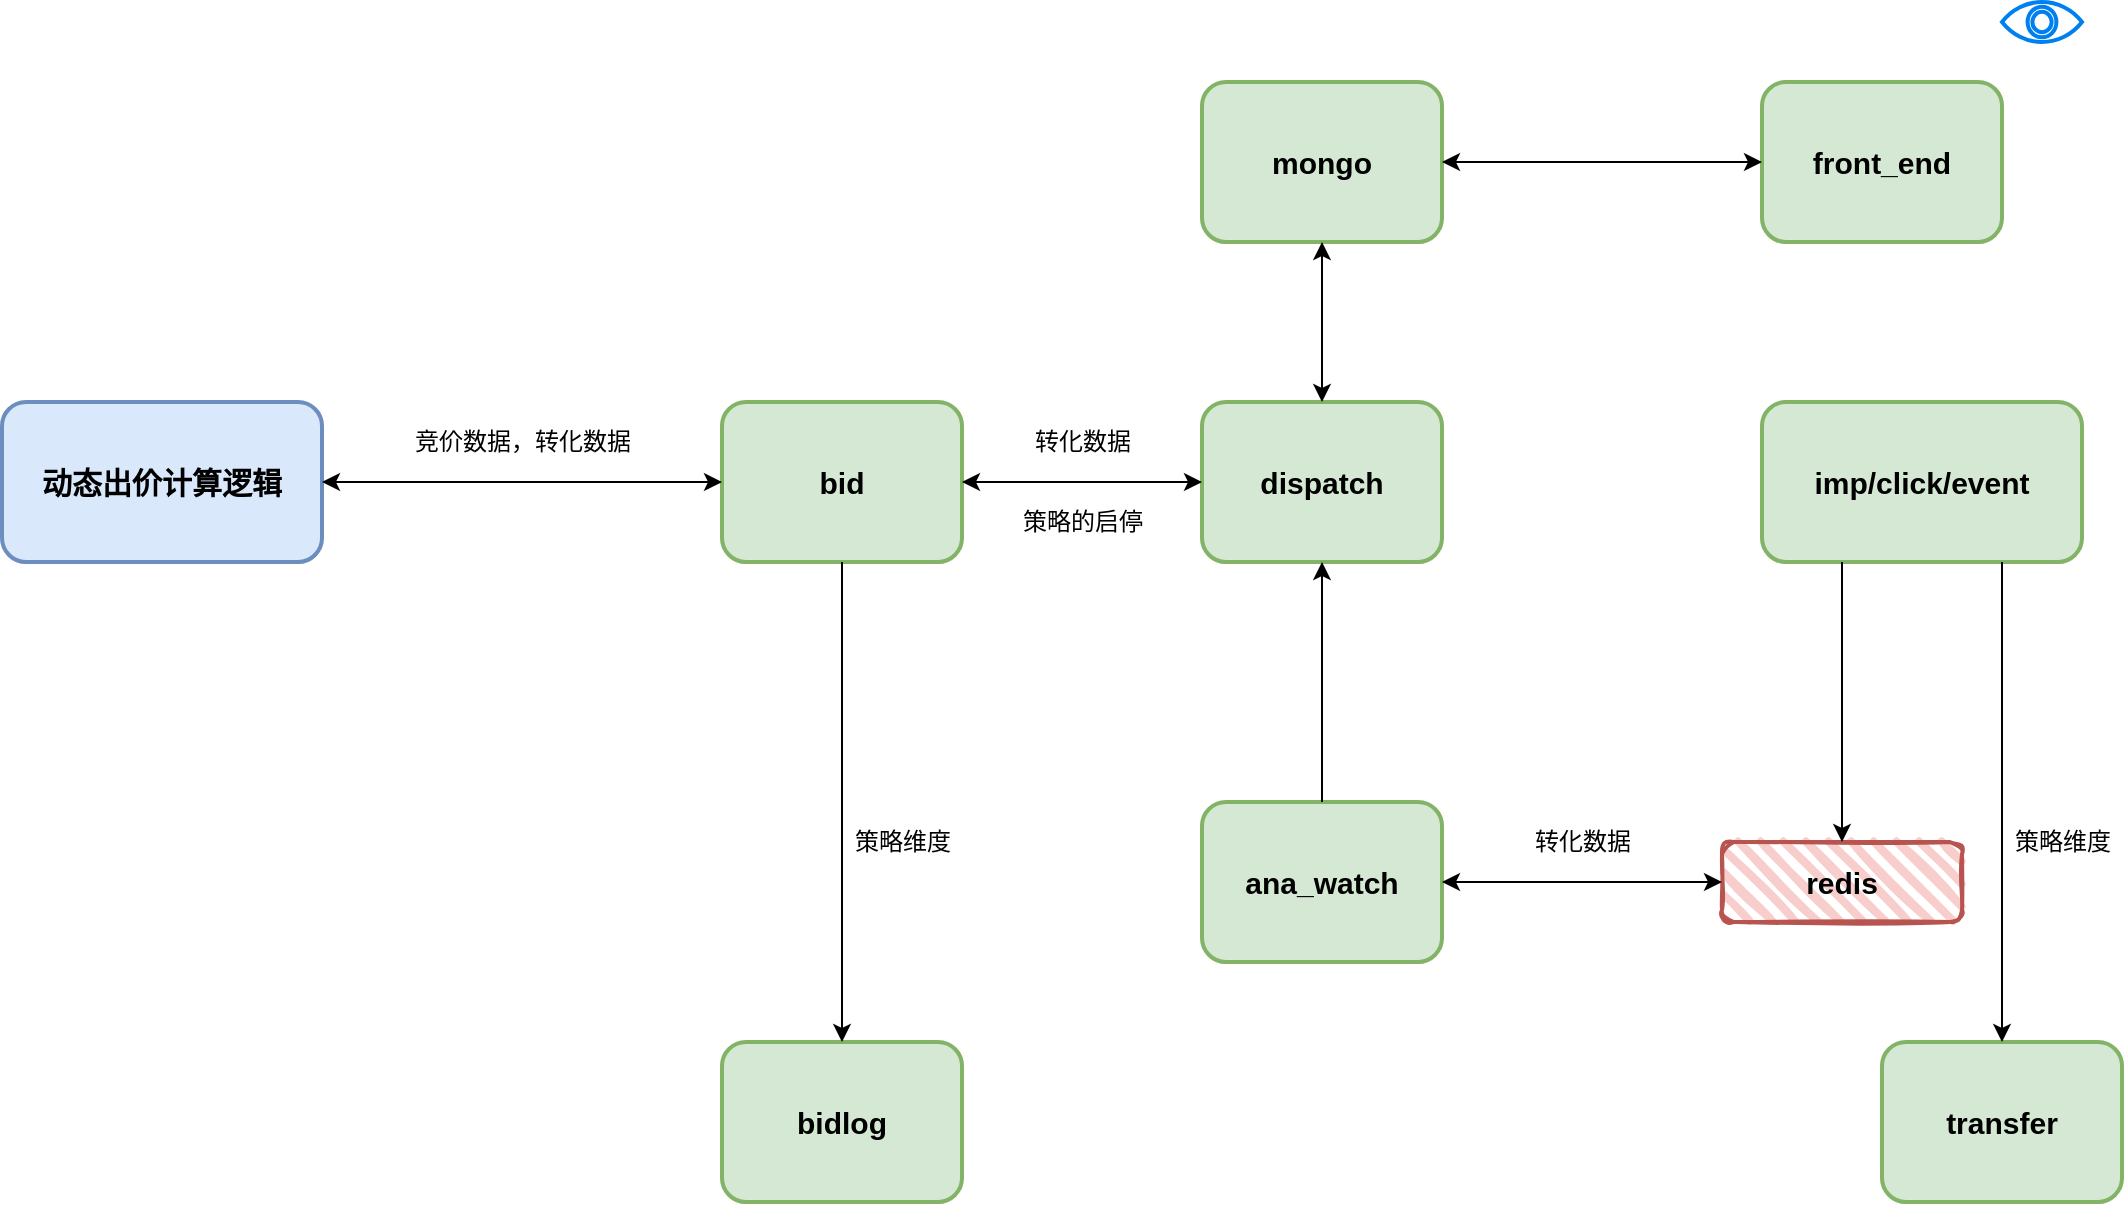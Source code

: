 <mxfile version="21.6.9" type="github">
  <diagram name="第 1 页" id="_uQN_7atDGiNSejN_JOg">
    <mxGraphModel dx="2261" dy="1968" grid="1" gridSize="10" guides="1" tooltips="1" connect="1" arrows="1" fold="1" page="1" pageScale="1" pageWidth="827" pageHeight="1169" math="0" shadow="0">
      <root>
        <mxCell id="0" />
        <mxCell id="1" parent="0" />
        <mxCell id="BLwkt3QH4of1J2cDB1tl-2" value="&lt;b&gt;&lt;font style=&quot;font-size: 15px;&quot;&gt;动态出价计算逻辑&lt;/font&gt;&lt;/b&gt;" style="rounded=1;whiteSpace=wrap;html=1;strokeWidth=2;fillWeight=4;hachureGap=8;hachureAngle=45;fillColor=#dae8fc;strokeColor=#6c8ebf;" vertex="1" parent="1">
          <mxGeometry x="-280" y="80" width="160" height="80" as="geometry" />
        </mxCell>
        <mxCell id="BLwkt3QH4of1J2cDB1tl-3" value="&lt;b&gt;&lt;font style=&quot;font-size: 15px;&quot;&gt;bid&lt;/font&gt;&lt;/b&gt;" style="rounded=1;whiteSpace=wrap;html=1;strokeWidth=2;fillWeight=4;hachureGap=8;hachureAngle=45;fillColor=#d5e8d4;strokeColor=#82b366;" vertex="1" parent="1">
          <mxGeometry x="80" y="80" width="120" height="80" as="geometry" />
        </mxCell>
        <mxCell id="BLwkt3QH4of1J2cDB1tl-5" value="&lt;span style=&quot;font-size: 15px;&quot;&gt;&lt;b&gt;bidlog&lt;/b&gt;&lt;/span&gt;" style="rounded=1;whiteSpace=wrap;html=1;strokeWidth=2;fillWeight=4;hachureGap=8;hachureAngle=45;fillColor=#d5e8d4;strokeColor=#82b366;" vertex="1" parent="1">
          <mxGeometry x="80" y="400" width="120" height="80" as="geometry" />
        </mxCell>
        <mxCell id="BLwkt3QH4of1J2cDB1tl-8" value="" style="endArrow=classic;startArrow=classic;html=1;rounded=0;strokeWidth=1;" edge="1" parent="1" target="BLwkt3QH4of1J2cDB1tl-2">
          <mxGeometry width="50" height="50" relative="1" as="geometry">
            <mxPoint x="80" y="120" as="sourcePoint" />
            <mxPoint x="460" y="200" as="targetPoint" />
          </mxGeometry>
        </mxCell>
        <mxCell id="BLwkt3QH4of1J2cDB1tl-9" value="竞价数据，转化数据" style="text;strokeColor=none;fillColor=none;html=1;fontSize=12;fontStyle=0;verticalAlign=middle;align=center;" vertex="1" parent="1">
          <mxGeometry x="-80" y="80" width="120" height="40" as="geometry" />
        </mxCell>
        <mxCell id="BLwkt3QH4of1J2cDB1tl-11" value="&lt;span style=&quot;font-size: 15px;&quot;&gt;&lt;b&gt;imp/click/event&lt;/b&gt;&lt;/span&gt;" style="rounded=1;whiteSpace=wrap;html=1;strokeWidth=2;fillWeight=4;hachureGap=8;hachureAngle=45;fillColor=#d5e8d4;strokeColor=#82b366;" vertex="1" parent="1">
          <mxGeometry x="600" y="80" width="160" height="80" as="geometry" />
        </mxCell>
        <mxCell id="BLwkt3QH4of1J2cDB1tl-12" value="redis" style="rounded=1;whiteSpace=wrap;html=1;strokeWidth=2;fillWeight=4;hachureGap=8;hachureAngle=45;fillColor=#f8cecc;sketch=1;strokeColor=#b85450;fontStyle=1;fontSize=15;" vertex="1" parent="1">
          <mxGeometry x="580" y="300" width="120" height="40" as="geometry" />
        </mxCell>
        <mxCell id="BLwkt3QH4of1J2cDB1tl-13" value="&lt;span style=&quot;font-size: 15px;&quot;&gt;&lt;b&gt;dispatch&lt;/b&gt;&lt;/span&gt;" style="rounded=1;whiteSpace=wrap;html=1;strokeWidth=2;fillWeight=4;hachureGap=8;hachureAngle=45;fillColor=#d5e8d4;strokeColor=#82b366;" vertex="1" parent="1">
          <mxGeometry x="320" y="80" width="120" height="80" as="geometry" />
        </mxCell>
        <mxCell id="BLwkt3QH4of1J2cDB1tl-15" value="" style="endArrow=classic;html=1;rounded=0;exitX=0.25;exitY=1;exitDx=0;exitDy=0;entryX=0.5;entryY=0;entryDx=0;entryDy=0;" edge="1" parent="1" source="BLwkt3QH4of1J2cDB1tl-11" target="BLwkt3QH4of1J2cDB1tl-12">
          <mxGeometry width="50" height="50" relative="1" as="geometry">
            <mxPoint x="220" y="490" as="sourcePoint" />
            <mxPoint x="270" y="440" as="targetPoint" />
          </mxGeometry>
        </mxCell>
        <mxCell id="BLwkt3QH4of1J2cDB1tl-16" value="&lt;span style=&quot;font-size: 15px;&quot;&gt;&lt;b&gt;ana_watch&lt;/b&gt;&lt;/span&gt;" style="rounded=1;whiteSpace=wrap;html=1;strokeWidth=2;fillWeight=4;hachureGap=8;hachureAngle=45;fillColor=#d5e8d4;strokeColor=#82b366;" vertex="1" parent="1">
          <mxGeometry x="320" y="280" width="120" height="80" as="geometry" />
        </mxCell>
        <mxCell id="BLwkt3QH4of1J2cDB1tl-17" value="" style="endArrow=classic;html=1;rounded=0;exitX=0.5;exitY=0;exitDx=0;exitDy=0;entryX=0.5;entryY=1;entryDx=0;entryDy=0;" edge="1" parent="1" source="BLwkt3QH4of1J2cDB1tl-16" target="BLwkt3QH4of1J2cDB1tl-13">
          <mxGeometry width="50" height="50" relative="1" as="geometry">
            <mxPoint x="690" y="170" as="sourcePoint" />
            <mxPoint x="690" y="250" as="targetPoint" />
          </mxGeometry>
        </mxCell>
        <mxCell id="BLwkt3QH4of1J2cDB1tl-18" value="" style="endArrow=classic;startArrow=classic;html=1;rounded=0;strokeWidth=1;exitX=1;exitY=0.5;exitDx=0;exitDy=0;entryX=0;entryY=0.5;entryDx=0;entryDy=0;" edge="1" parent="1" source="BLwkt3QH4of1J2cDB1tl-16" target="BLwkt3QH4of1J2cDB1tl-12">
          <mxGeometry width="50" height="50" relative="1" as="geometry">
            <mxPoint x="520" y="590" as="sourcePoint" />
            <mxPoint x="570" y="540" as="targetPoint" />
          </mxGeometry>
        </mxCell>
        <mxCell id="BLwkt3QH4of1J2cDB1tl-19" value="转化数据" style="text;strokeColor=none;fillColor=none;html=1;fontSize=12;fontStyle=0;verticalAlign=middle;align=center;" vertex="1" parent="1">
          <mxGeometry x="450" y="280" width="120" height="40" as="geometry" />
        </mxCell>
        <mxCell id="BLwkt3QH4of1J2cDB1tl-20" value="&lt;span style=&quot;font-size: 15px;&quot;&gt;&lt;b&gt;mongo&lt;/b&gt;&lt;/span&gt;" style="rounded=1;whiteSpace=wrap;html=1;strokeWidth=2;fillWeight=4;hachureGap=8;hachureAngle=45;fillColor=#d5e8d4;strokeColor=#82b366;" vertex="1" parent="1">
          <mxGeometry x="320" y="-80" width="120" height="80" as="geometry" />
        </mxCell>
        <mxCell id="BLwkt3QH4of1J2cDB1tl-22" value="" style="endArrow=classic;startArrow=classic;html=1;rounded=0;strokeWidth=1;exitX=1;exitY=0.5;exitDx=0;exitDy=0;entryX=0;entryY=0.5;entryDx=0;entryDy=0;" edge="1" parent="1" source="BLwkt3QH4of1J2cDB1tl-3" target="BLwkt3QH4of1J2cDB1tl-13">
          <mxGeometry width="50" height="50" relative="1" as="geometry">
            <mxPoint x="230" y="120" as="sourcePoint" />
            <mxPoint x="280" y="70" as="targetPoint" />
          </mxGeometry>
        </mxCell>
        <mxCell id="BLwkt3QH4of1J2cDB1tl-23" value="策略的启停" style="text;strokeColor=none;fillColor=none;html=1;fontSize=12;fontStyle=0;verticalAlign=middle;align=center;" vertex="1" parent="1">
          <mxGeometry x="200" y="120" width="120" height="40" as="geometry" />
        </mxCell>
        <mxCell id="BLwkt3QH4of1J2cDB1tl-24" value="转化数据" style="text;strokeColor=none;fillColor=none;html=1;fontSize=12;fontStyle=0;verticalAlign=middle;align=center;" vertex="1" parent="1">
          <mxGeometry x="200" y="80" width="120" height="40" as="geometry" />
        </mxCell>
        <mxCell id="BLwkt3QH4of1J2cDB1tl-25" value="" style="endArrow=classic;startArrow=classic;html=1;rounded=0;entryX=0.5;entryY=1;entryDx=0;entryDy=0;exitX=0.5;exitY=0;exitDx=0;exitDy=0;" edge="1" parent="1" source="BLwkt3QH4of1J2cDB1tl-13" target="BLwkt3QH4of1J2cDB1tl-20">
          <mxGeometry width="50" height="50" relative="1" as="geometry">
            <mxPoint x="230" y="310" as="sourcePoint" />
            <mxPoint x="280" y="260" as="targetPoint" />
          </mxGeometry>
        </mxCell>
        <mxCell id="BLwkt3QH4of1J2cDB1tl-27" value="&lt;span style=&quot;font-size: 15px;&quot;&gt;&lt;b&gt;front_end&lt;/b&gt;&lt;/span&gt;" style="rounded=1;whiteSpace=wrap;html=1;strokeWidth=2;fillWeight=4;hachureGap=8;hachureAngle=45;fillColor=#d5e8d4;strokeColor=#82b366;" vertex="1" parent="1">
          <mxGeometry x="600" y="-80" width="120" height="80" as="geometry" />
        </mxCell>
        <mxCell id="BLwkt3QH4of1J2cDB1tl-28" value="" style="endArrow=classic;startArrow=classic;html=1;rounded=0;strokeWidth=1;exitX=1;exitY=0.5;exitDx=0;exitDy=0;entryX=0;entryY=0.5;entryDx=0;entryDy=0;" edge="1" parent="1" source="BLwkt3QH4of1J2cDB1tl-20" target="BLwkt3QH4of1J2cDB1tl-27">
          <mxGeometry width="50" height="50" relative="1" as="geometry">
            <mxPoint x="490" y="240" as="sourcePoint" />
            <mxPoint x="540" y="190" as="targetPoint" />
          </mxGeometry>
        </mxCell>
        <mxCell id="BLwkt3QH4of1J2cDB1tl-29" value="" style="html=1;verticalLabelPosition=bottom;align=center;labelBackgroundColor=#ffffff;verticalAlign=top;strokeWidth=2;strokeColor=#0080F0;shadow=0;dashed=0;shape=mxgraph.ios7.icons.eye;fontStyle=1;fontSize=15;" vertex="1" parent="1">
          <mxGeometry x="720" y="-120" width="40" height="20" as="geometry" />
        </mxCell>
        <mxCell id="BLwkt3QH4of1J2cDB1tl-32" value="" style="endArrow=classic;html=1;rounded=0;exitX=0.5;exitY=1;exitDx=0;exitDy=0;entryX=0.5;entryY=0;entryDx=0;entryDy=0;" edge="1" parent="1" source="BLwkt3QH4of1J2cDB1tl-3" target="BLwkt3QH4of1J2cDB1tl-5">
          <mxGeometry width="50" height="50" relative="1" as="geometry">
            <mxPoint x="390" y="410" as="sourcePoint" />
            <mxPoint x="390" y="170" as="targetPoint" />
          </mxGeometry>
        </mxCell>
        <mxCell id="BLwkt3QH4of1J2cDB1tl-33" value="策略维度" style="text;strokeColor=none;fillColor=none;html=1;fontSize=12;fontStyle=0;verticalAlign=middle;align=center;" vertex="1" parent="1">
          <mxGeometry x="140" y="280" width="60" height="40" as="geometry" />
        </mxCell>
        <mxCell id="BLwkt3QH4of1J2cDB1tl-35" value="&lt;span style=&quot;font-size: 15px;&quot;&gt;&lt;b&gt;transfer&lt;/b&gt;&lt;/span&gt;" style="rounded=1;whiteSpace=wrap;html=1;strokeWidth=2;fillWeight=4;hachureGap=8;hachureAngle=45;fillColor=#d5e8d4;strokeColor=#82b366;" vertex="1" parent="1">
          <mxGeometry x="660" y="400" width="120" height="80" as="geometry" />
        </mxCell>
        <mxCell id="BLwkt3QH4of1J2cDB1tl-36" value="" style="endArrow=classic;html=1;rounded=0;exitX=0.75;exitY=1;exitDx=0;exitDy=0;entryX=0.5;entryY=0;entryDx=0;entryDy=0;" edge="1" parent="1" source="BLwkt3QH4of1J2cDB1tl-11" target="BLwkt3QH4of1J2cDB1tl-35">
          <mxGeometry width="50" height="50" relative="1" as="geometry">
            <mxPoint x="650" y="170" as="sourcePoint" />
            <mxPoint x="650" y="310" as="targetPoint" />
          </mxGeometry>
        </mxCell>
        <mxCell id="BLwkt3QH4of1J2cDB1tl-37" value="策略维度" style="text;strokeColor=none;fillColor=none;html=1;fontSize=12;fontStyle=0;verticalAlign=middle;align=center;" vertex="1" parent="1">
          <mxGeometry x="720" y="280" width="60" height="40" as="geometry" />
        </mxCell>
      </root>
    </mxGraphModel>
  </diagram>
</mxfile>
